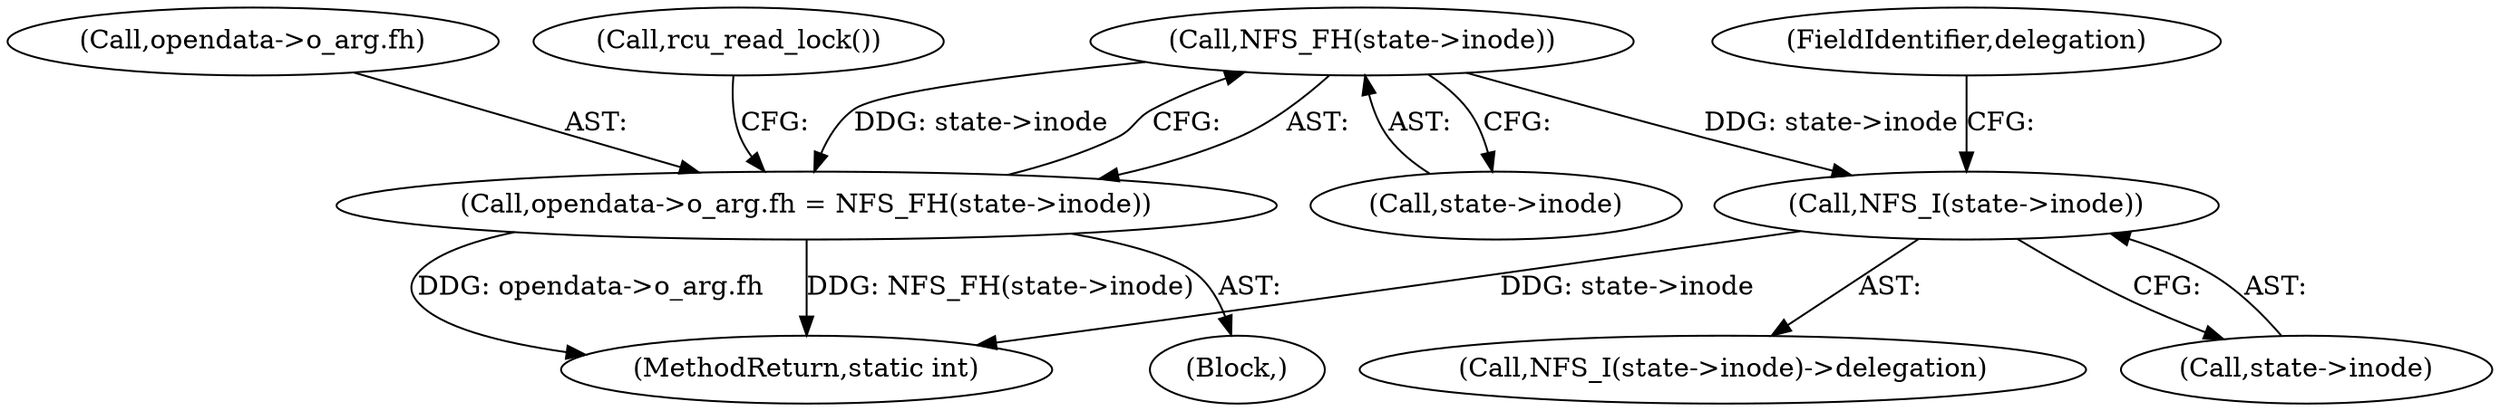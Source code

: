 digraph "0_linux_dc0b027dfadfcb8a5504f7d8052754bf8d501ab9_2@pointer" {
"1000135" [label="(Call,NFS_FH(state->inode))"];
"1000129" [label="(Call,opendata->o_arg.fh = NFS_FH(state->inode))"];
"1000144" [label="(Call,NFS_I(state->inode))"];
"1000135" [label="(Call,NFS_FH(state->inode))"];
"1000145" [label="(Call,state->inode)"];
"1000130" [label="(Call,opendata->o_arg.fh)"];
"1000103" [label="(Block,)"];
"1000148" [label="(FieldIdentifier,delegation)"];
"1000136" [label="(Call,state->inode)"];
"1000143" [label="(Call,NFS_I(state->inode)->delegation)"];
"1000186" [label="(MethodReturn,static int)"];
"1000144" [label="(Call,NFS_I(state->inode))"];
"1000129" [label="(Call,opendata->o_arg.fh = NFS_FH(state->inode))"];
"1000139" [label="(Call,rcu_read_lock())"];
"1000135" -> "1000129"  [label="AST: "];
"1000135" -> "1000136"  [label="CFG: "];
"1000136" -> "1000135"  [label="AST: "];
"1000129" -> "1000135"  [label="CFG: "];
"1000135" -> "1000129"  [label="DDG: state->inode"];
"1000135" -> "1000144"  [label="DDG: state->inode"];
"1000129" -> "1000103"  [label="AST: "];
"1000130" -> "1000129"  [label="AST: "];
"1000139" -> "1000129"  [label="CFG: "];
"1000129" -> "1000186"  [label="DDG: opendata->o_arg.fh"];
"1000129" -> "1000186"  [label="DDG: NFS_FH(state->inode)"];
"1000144" -> "1000143"  [label="AST: "];
"1000144" -> "1000145"  [label="CFG: "];
"1000145" -> "1000144"  [label="AST: "];
"1000148" -> "1000144"  [label="CFG: "];
"1000144" -> "1000186"  [label="DDG: state->inode"];
}
